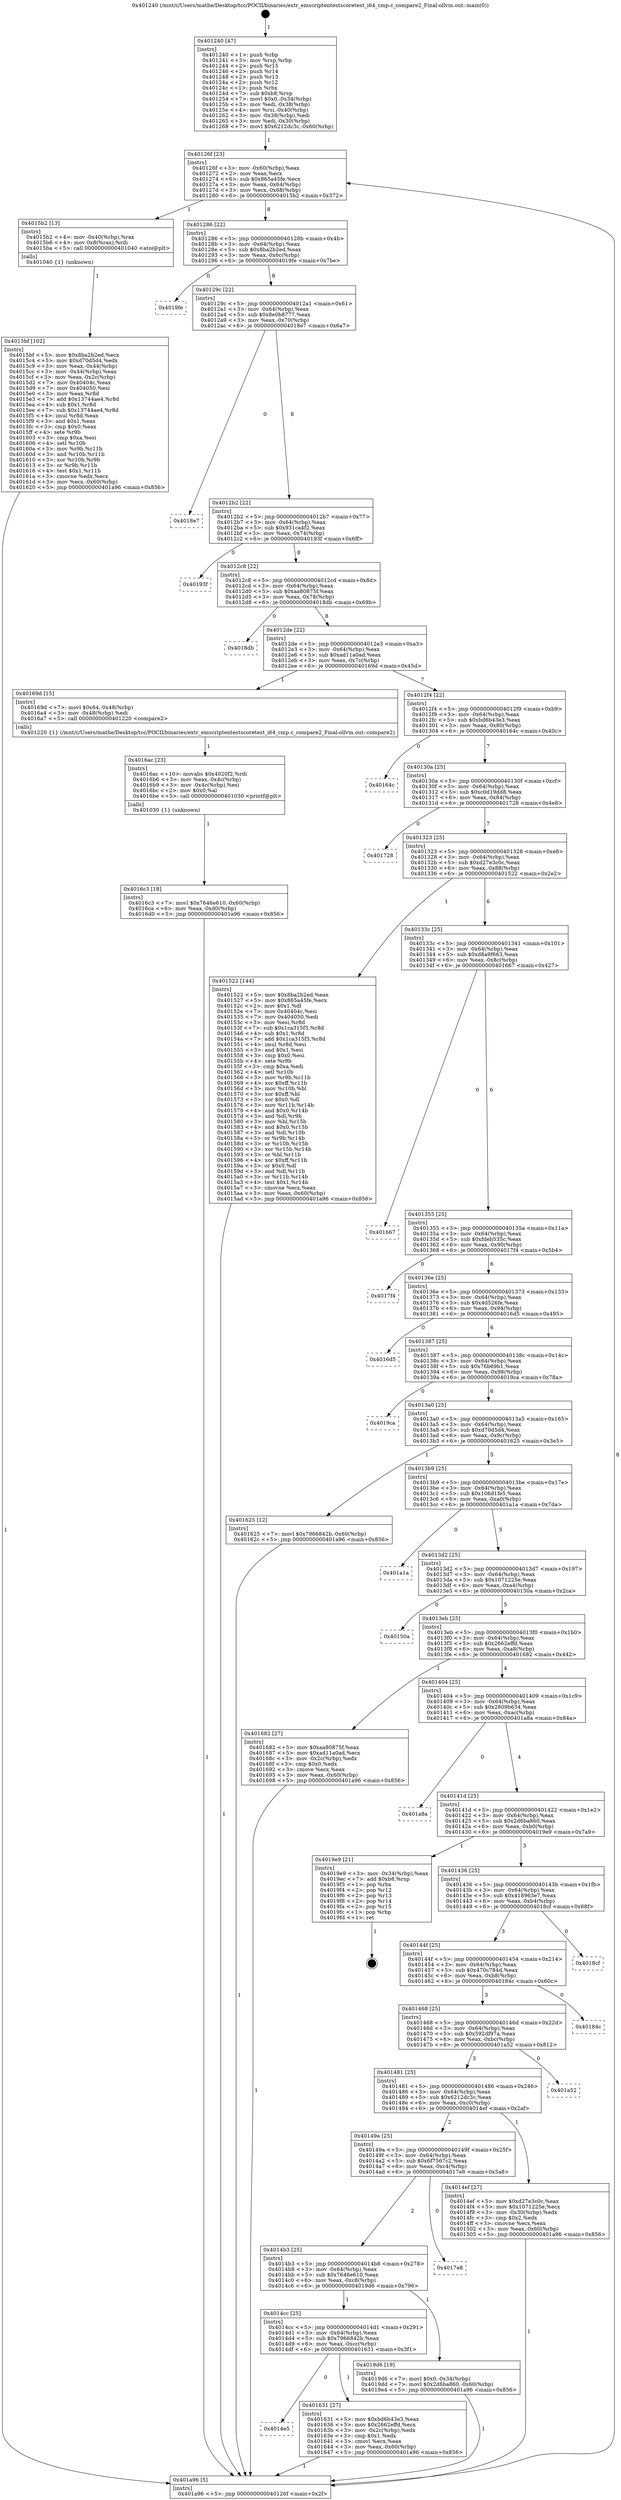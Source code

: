 digraph "0x401240" {
  label = "0x401240 (/mnt/c/Users/mathe/Desktop/tcc/POCII/binaries/extr_emscriptentestscoretest_i64_cmp.c_compare2_Final-ollvm.out::main(0))"
  labelloc = "t"
  node[shape=record]

  Entry [label="",width=0.3,height=0.3,shape=circle,fillcolor=black,style=filled]
  "0x40126f" [label="{
     0x40126f [23]\l
     | [instrs]\l
     &nbsp;&nbsp;0x40126f \<+3\>: mov -0x60(%rbp),%eax\l
     &nbsp;&nbsp;0x401272 \<+2\>: mov %eax,%ecx\l
     &nbsp;&nbsp;0x401274 \<+6\>: sub $0x865a45fe,%ecx\l
     &nbsp;&nbsp;0x40127a \<+3\>: mov %eax,-0x64(%rbp)\l
     &nbsp;&nbsp;0x40127d \<+3\>: mov %ecx,-0x68(%rbp)\l
     &nbsp;&nbsp;0x401280 \<+6\>: je 00000000004015b2 \<main+0x372\>\l
  }"]
  "0x4015b2" [label="{
     0x4015b2 [13]\l
     | [instrs]\l
     &nbsp;&nbsp;0x4015b2 \<+4\>: mov -0x40(%rbp),%rax\l
     &nbsp;&nbsp;0x4015b6 \<+4\>: mov 0x8(%rax),%rdi\l
     &nbsp;&nbsp;0x4015ba \<+5\>: call 0000000000401040 \<atoi@plt\>\l
     | [calls]\l
     &nbsp;&nbsp;0x401040 \{1\} (unknown)\l
  }"]
  "0x401286" [label="{
     0x401286 [22]\l
     | [instrs]\l
     &nbsp;&nbsp;0x401286 \<+5\>: jmp 000000000040128b \<main+0x4b\>\l
     &nbsp;&nbsp;0x40128b \<+3\>: mov -0x64(%rbp),%eax\l
     &nbsp;&nbsp;0x40128e \<+5\>: sub $0x8ba2b2ed,%eax\l
     &nbsp;&nbsp;0x401293 \<+3\>: mov %eax,-0x6c(%rbp)\l
     &nbsp;&nbsp;0x401296 \<+6\>: je 00000000004019fe \<main+0x7be\>\l
  }"]
  Exit [label="",width=0.3,height=0.3,shape=circle,fillcolor=black,style=filled,peripheries=2]
  "0x4019fe" [label="{
     0x4019fe\l
  }", style=dashed]
  "0x40129c" [label="{
     0x40129c [22]\l
     | [instrs]\l
     &nbsp;&nbsp;0x40129c \<+5\>: jmp 00000000004012a1 \<main+0x61\>\l
     &nbsp;&nbsp;0x4012a1 \<+3\>: mov -0x64(%rbp),%eax\l
     &nbsp;&nbsp;0x4012a4 \<+5\>: sub $0x8e0b8777,%eax\l
     &nbsp;&nbsp;0x4012a9 \<+3\>: mov %eax,-0x70(%rbp)\l
     &nbsp;&nbsp;0x4012ac \<+6\>: je 00000000004018e7 \<main+0x6a7\>\l
  }"]
  "0x4016c3" [label="{
     0x4016c3 [18]\l
     | [instrs]\l
     &nbsp;&nbsp;0x4016c3 \<+7\>: movl $0x7646e610,-0x60(%rbp)\l
     &nbsp;&nbsp;0x4016ca \<+6\>: mov %eax,-0xd0(%rbp)\l
     &nbsp;&nbsp;0x4016d0 \<+5\>: jmp 0000000000401a96 \<main+0x856\>\l
  }"]
  "0x4018e7" [label="{
     0x4018e7\l
  }", style=dashed]
  "0x4012b2" [label="{
     0x4012b2 [22]\l
     | [instrs]\l
     &nbsp;&nbsp;0x4012b2 \<+5\>: jmp 00000000004012b7 \<main+0x77\>\l
     &nbsp;&nbsp;0x4012b7 \<+3\>: mov -0x64(%rbp),%eax\l
     &nbsp;&nbsp;0x4012ba \<+5\>: sub $0x931ca4f2,%eax\l
     &nbsp;&nbsp;0x4012bf \<+3\>: mov %eax,-0x74(%rbp)\l
     &nbsp;&nbsp;0x4012c2 \<+6\>: je 000000000040193f \<main+0x6ff\>\l
  }"]
  "0x4016ac" [label="{
     0x4016ac [23]\l
     | [instrs]\l
     &nbsp;&nbsp;0x4016ac \<+10\>: movabs $0x4020f2,%rdi\l
     &nbsp;&nbsp;0x4016b6 \<+3\>: mov %eax,-0x4c(%rbp)\l
     &nbsp;&nbsp;0x4016b9 \<+3\>: mov -0x4c(%rbp),%esi\l
     &nbsp;&nbsp;0x4016bc \<+2\>: mov $0x0,%al\l
     &nbsp;&nbsp;0x4016be \<+5\>: call 0000000000401030 \<printf@plt\>\l
     | [calls]\l
     &nbsp;&nbsp;0x401030 \{1\} (unknown)\l
  }"]
  "0x40193f" [label="{
     0x40193f\l
  }", style=dashed]
  "0x4012c8" [label="{
     0x4012c8 [22]\l
     | [instrs]\l
     &nbsp;&nbsp;0x4012c8 \<+5\>: jmp 00000000004012cd \<main+0x8d\>\l
     &nbsp;&nbsp;0x4012cd \<+3\>: mov -0x64(%rbp),%eax\l
     &nbsp;&nbsp;0x4012d0 \<+5\>: sub $0xaa80875f,%eax\l
     &nbsp;&nbsp;0x4012d5 \<+3\>: mov %eax,-0x78(%rbp)\l
     &nbsp;&nbsp;0x4012d8 \<+6\>: je 00000000004018db \<main+0x69b\>\l
  }"]
  "0x4014e5" [label="{
     0x4014e5\l
  }", style=dashed]
  "0x4018db" [label="{
     0x4018db\l
  }", style=dashed]
  "0x4012de" [label="{
     0x4012de [22]\l
     | [instrs]\l
     &nbsp;&nbsp;0x4012de \<+5\>: jmp 00000000004012e3 \<main+0xa3\>\l
     &nbsp;&nbsp;0x4012e3 \<+3\>: mov -0x64(%rbp),%eax\l
     &nbsp;&nbsp;0x4012e6 \<+5\>: sub $0xad11a0ad,%eax\l
     &nbsp;&nbsp;0x4012eb \<+3\>: mov %eax,-0x7c(%rbp)\l
     &nbsp;&nbsp;0x4012ee \<+6\>: je 000000000040169d \<main+0x45d\>\l
  }"]
  "0x401631" [label="{
     0x401631 [27]\l
     | [instrs]\l
     &nbsp;&nbsp;0x401631 \<+5\>: mov $0xbd6b43e3,%eax\l
     &nbsp;&nbsp;0x401636 \<+5\>: mov $0x2662effd,%ecx\l
     &nbsp;&nbsp;0x40163b \<+3\>: mov -0x2c(%rbp),%edx\l
     &nbsp;&nbsp;0x40163e \<+3\>: cmp $0x1,%edx\l
     &nbsp;&nbsp;0x401641 \<+3\>: cmovl %ecx,%eax\l
     &nbsp;&nbsp;0x401644 \<+3\>: mov %eax,-0x60(%rbp)\l
     &nbsp;&nbsp;0x401647 \<+5\>: jmp 0000000000401a96 \<main+0x856\>\l
  }"]
  "0x40169d" [label="{
     0x40169d [15]\l
     | [instrs]\l
     &nbsp;&nbsp;0x40169d \<+7\>: movl $0x64,-0x48(%rbp)\l
     &nbsp;&nbsp;0x4016a4 \<+3\>: mov -0x48(%rbp),%edi\l
     &nbsp;&nbsp;0x4016a7 \<+5\>: call 0000000000401220 \<compare2\>\l
     | [calls]\l
     &nbsp;&nbsp;0x401220 \{1\} (/mnt/c/Users/mathe/Desktop/tcc/POCII/binaries/extr_emscriptentestscoretest_i64_cmp.c_compare2_Final-ollvm.out::compare2)\l
  }"]
  "0x4012f4" [label="{
     0x4012f4 [22]\l
     | [instrs]\l
     &nbsp;&nbsp;0x4012f4 \<+5\>: jmp 00000000004012f9 \<main+0xb9\>\l
     &nbsp;&nbsp;0x4012f9 \<+3\>: mov -0x64(%rbp),%eax\l
     &nbsp;&nbsp;0x4012fc \<+5\>: sub $0xbd6b43e3,%eax\l
     &nbsp;&nbsp;0x401301 \<+3\>: mov %eax,-0x80(%rbp)\l
     &nbsp;&nbsp;0x401304 \<+6\>: je 000000000040164c \<main+0x40c\>\l
  }"]
  "0x4014cc" [label="{
     0x4014cc [25]\l
     | [instrs]\l
     &nbsp;&nbsp;0x4014cc \<+5\>: jmp 00000000004014d1 \<main+0x291\>\l
     &nbsp;&nbsp;0x4014d1 \<+3\>: mov -0x64(%rbp),%eax\l
     &nbsp;&nbsp;0x4014d4 \<+5\>: sub $0x7966842b,%eax\l
     &nbsp;&nbsp;0x4014d9 \<+6\>: mov %eax,-0xcc(%rbp)\l
     &nbsp;&nbsp;0x4014df \<+6\>: je 0000000000401631 \<main+0x3f1\>\l
  }"]
  "0x40164c" [label="{
     0x40164c\l
  }", style=dashed]
  "0x40130a" [label="{
     0x40130a [25]\l
     | [instrs]\l
     &nbsp;&nbsp;0x40130a \<+5\>: jmp 000000000040130f \<main+0xcf\>\l
     &nbsp;&nbsp;0x40130f \<+3\>: mov -0x64(%rbp),%eax\l
     &nbsp;&nbsp;0x401312 \<+5\>: sub $0xc0d19dd8,%eax\l
     &nbsp;&nbsp;0x401317 \<+6\>: mov %eax,-0x84(%rbp)\l
     &nbsp;&nbsp;0x40131d \<+6\>: je 0000000000401728 \<main+0x4e8\>\l
  }"]
  "0x4019d6" [label="{
     0x4019d6 [19]\l
     | [instrs]\l
     &nbsp;&nbsp;0x4019d6 \<+7\>: movl $0x0,-0x34(%rbp)\l
     &nbsp;&nbsp;0x4019dd \<+7\>: movl $0x2d6ba860,-0x60(%rbp)\l
     &nbsp;&nbsp;0x4019e4 \<+5\>: jmp 0000000000401a96 \<main+0x856\>\l
  }"]
  "0x401728" [label="{
     0x401728\l
  }", style=dashed]
  "0x401323" [label="{
     0x401323 [25]\l
     | [instrs]\l
     &nbsp;&nbsp;0x401323 \<+5\>: jmp 0000000000401328 \<main+0xe8\>\l
     &nbsp;&nbsp;0x401328 \<+3\>: mov -0x64(%rbp),%eax\l
     &nbsp;&nbsp;0x40132b \<+5\>: sub $0xd27e3c0c,%eax\l
     &nbsp;&nbsp;0x401330 \<+6\>: mov %eax,-0x88(%rbp)\l
     &nbsp;&nbsp;0x401336 \<+6\>: je 0000000000401522 \<main+0x2e2\>\l
  }"]
  "0x4014b3" [label="{
     0x4014b3 [25]\l
     | [instrs]\l
     &nbsp;&nbsp;0x4014b3 \<+5\>: jmp 00000000004014b8 \<main+0x278\>\l
     &nbsp;&nbsp;0x4014b8 \<+3\>: mov -0x64(%rbp),%eax\l
     &nbsp;&nbsp;0x4014bb \<+5\>: sub $0x7646e610,%eax\l
     &nbsp;&nbsp;0x4014c0 \<+6\>: mov %eax,-0xc8(%rbp)\l
     &nbsp;&nbsp;0x4014c6 \<+6\>: je 00000000004019d6 \<main+0x796\>\l
  }"]
  "0x401522" [label="{
     0x401522 [144]\l
     | [instrs]\l
     &nbsp;&nbsp;0x401522 \<+5\>: mov $0x8ba2b2ed,%eax\l
     &nbsp;&nbsp;0x401527 \<+5\>: mov $0x865a45fe,%ecx\l
     &nbsp;&nbsp;0x40152c \<+2\>: mov $0x1,%dl\l
     &nbsp;&nbsp;0x40152e \<+7\>: mov 0x40404c,%esi\l
     &nbsp;&nbsp;0x401535 \<+7\>: mov 0x404050,%edi\l
     &nbsp;&nbsp;0x40153c \<+3\>: mov %esi,%r8d\l
     &nbsp;&nbsp;0x40153f \<+7\>: sub $0x1ca315f3,%r8d\l
     &nbsp;&nbsp;0x401546 \<+4\>: sub $0x1,%r8d\l
     &nbsp;&nbsp;0x40154a \<+7\>: add $0x1ca315f3,%r8d\l
     &nbsp;&nbsp;0x401551 \<+4\>: imul %r8d,%esi\l
     &nbsp;&nbsp;0x401555 \<+3\>: and $0x1,%esi\l
     &nbsp;&nbsp;0x401558 \<+3\>: cmp $0x0,%esi\l
     &nbsp;&nbsp;0x40155b \<+4\>: sete %r9b\l
     &nbsp;&nbsp;0x40155f \<+3\>: cmp $0xa,%edi\l
     &nbsp;&nbsp;0x401562 \<+4\>: setl %r10b\l
     &nbsp;&nbsp;0x401566 \<+3\>: mov %r9b,%r11b\l
     &nbsp;&nbsp;0x401569 \<+4\>: xor $0xff,%r11b\l
     &nbsp;&nbsp;0x40156d \<+3\>: mov %r10b,%bl\l
     &nbsp;&nbsp;0x401570 \<+3\>: xor $0xff,%bl\l
     &nbsp;&nbsp;0x401573 \<+3\>: xor $0x0,%dl\l
     &nbsp;&nbsp;0x401576 \<+3\>: mov %r11b,%r14b\l
     &nbsp;&nbsp;0x401579 \<+4\>: and $0x0,%r14b\l
     &nbsp;&nbsp;0x40157d \<+3\>: and %dl,%r9b\l
     &nbsp;&nbsp;0x401580 \<+3\>: mov %bl,%r15b\l
     &nbsp;&nbsp;0x401583 \<+4\>: and $0x0,%r15b\l
     &nbsp;&nbsp;0x401587 \<+3\>: and %dl,%r10b\l
     &nbsp;&nbsp;0x40158a \<+3\>: or %r9b,%r14b\l
     &nbsp;&nbsp;0x40158d \<+3\>: or %r10b,%r15b\l
     &nbsp;&nbsp;0x401590 \<+3\>: xor %r15b,%r14b\l
     &nbsp;&nbsp;0x401593 \<+3\>: or %bl,%r11b\l
     &nbsp;&nbsp;0x401596 \<+4\>: xor $0xff,%r11b\l
     &nbsp;&nbsp;0x40159a \<+3\>: or $0x0,%dl\l
     &nbsp;&nbsp;0x40159d \<+3\>: and %dl,%r11b\l
     &nbsp;&nbsp;0x4015a0 \<+3\>: or %r11b,%r14b\l
     &nbsp;&nbsp;0x4015a3 \<+4\>: test $0x1,%r14b\l
     &nbsp;&nbsp;0x4015a7 \<+3\>: cmovne %ecx,%eax\l
     &nbsp;&nbsp;0x4015aa \<+3\>: mov %eax,-0x60(%rbp)\l
     &nbsp;&nbsp;0x4015ad \<+5\>: jmp 0000000000401a96 \<main+0x856\>\l
  }"]
  "0x40133c" [label="{
     0x40133c [25]\l
     | [instrs]\l
     &nbsp;&nbsp;0x40133c \<+5\>: jmp 0000000000401341 \<main+0x101\>\l
     &nbsp;&nbsp;0x401341 \<+3\>: mov -0x64(%rbp),%eax\l
     &nbsp;&nbsp;0x401344 \<+5\>: sub $0xd8a9f663,%eax\l
     &nbsp;&nbsp;0x401349 \<+6\>: mov %eax,-0x8c(%rbp)\l
     &nbsp;&nbsp;0x40134f \<+6\>: je 0000000000401667 \<main+0x427\>\l
  }"]
  "0x4017e8" [label="{
     0x4017e8\l
  }", style=dashed]
  "0x401667" [label="{
     0x401667\l
  }", style=dashed]
  "0x401355" [label="{
     0x401355 [25]\l
     | [instrs]\l
     &nbsp;&nbsp;0x401355 \<+5\>: jmp 000000000040135a \<main+0x11a\>\l
     &nbsp;&nbsp;0x40135a \<+3\>: mov -0x64(%rbp),%eax\l
     &nbsp;&nbsp;0x40135d \<+5\>: sub $0xfdeb535c,%eax\l
     &nbsp;&nbsp;0x401362 \<+6\>: mov %eax,-0x90(%rbp)\l
     &nbsp;&nbsp;0x401368 \<+6\>: je 00000000004017f4 \<main+0x5b4\>\l
  }"]
  "0x4015bf" [label="{
     0x4015bf [102]\l
     | [instrs]\l
     &nbsp;&nbsp;0x4015bf \<+5\>: mov $0x8ba2b2ed,%ecx\l
     &nbsp;&nbsp;0x4015c4 \<+5\>: mov $0xd70d5d4,%edx\l
     &nbsp;&nbsp;0x4015c9 \<+3\>: mov %eax,-0x44(%rbp)\l
     &nbsp;&nbsp;0x4015cc \<+3\>: mov -0x44(%rbp),%eax\l
     &nbsp;&nbsp;0x4015cf \<+3\>: mov %eax,-0x2c(%rbp)\l
     &nbsp;&nbsp;0x4015d2 \<+7\>: mov 0x40404c,%eax\l
     &nbsp;&nbsp;0x4015d9 \<+7\>: mov 0x404050,%esi\l
     &nbsp;&nbsp;0x4015e0 \<+3\>: mov %eax,%r8d\l
     &nbsp;&nbsp;0x4015e3 \<+7\>: add $0x13744ae4,%r8d\l
     &nbsp;&nbsp;0x4015ea \<+4\>: sub $0x1,%r8d\l
     &nbsp;&nbsp;0x4015ee \<+7\>: sub $0x13744ae4,%r8d\l
     &nbsp;&nbsp;0x4015f5 \<+4\>: imul %r8d,%eax\l
     &nbsp;&nbsp;0x4015f9 \<+3\>: and $0x1,%eax\l
     &nbsp;&nbsp;0x4015fc \<+3\>: cmp $0x0,%eax\l
     &nbsp;&nbsp;0x4015ff \<+4\>: sete %r9b\l
     &nbsp;&nbsp;0x401603 \<+3\>: cmp $0xa,%esi\l
     &nbsp;&nbsp;0x401606 \<+4\>: setl %r10b\l
     &nbsp;&nbsp;0x40160a \<+3\>: mov %r9b,%r11b\l
     &nbsp;&nbsp;0x40160d \<+3\>: and %r10b,%r11b\l
     &nbsp;&nbsp;0x401610 \<+3\>: xor %r10b,%r9b\l
     &nbsp;&nbsp;0x401613 \<+3\>: or %r9b,%r11b\l
     &nbsp;&nbsp;0x401616 \<+4\>: test $0x1,%r11b\l
     &nbsp;&nbsp;0x40161a \<+3\>: cmovne %edx,%ecx\l
     &nbsp;&nbsp;0x40161d \<+3\>: mov %ecx,-0x60(%rbp)\l
     &nbsp;&nbsp;0x401620 \<+5\>: jmp 0000000000401a96 \<main+0x856\>\l
  }"]
  "0x4017f4" [label="{
     0x4017f4\l
  }", style=dashed]
  "0x40136e" [label="{
     0x40136e [25]\l
     | [instrs]\l
     &nbsp;&nbsp;0x40136e \<+5\>: jmp 0000000000401373 \<main+0x133\>\l
     &nbsp;&nbsp;0x401373 \<+3\>: mov -0x64(%rbp),%eax\l
     &nbsp;&nbsp;0x401376 \<+5\>: sub $0x4d526fe,%eax\l
     &nbsp;&nbsp;0x40137b \<+6\>: mov %eax,-0x94(%rbp)\l
     &nbsp;&nbsp;0x401381 \<+6\>: je 00000000004016d5 \<main+0x495\>\l
  }"]
  "0x401240" [label="{
     0x401240 [47]\l
     | [instrs]\l
     &nbsp;&nbsp;0x401240 \<+1\>: push %rbp\l
     &nbsp;&nbsp;0x401241 \<+3\>: mov %rsp,%rbp\l
     &nbsp;&nbsp;0x401244 \<+2\>: push %r15\l
     &nbsp;&nbsp;0x401246 \<+2\>: push %r14\l
     &nbsp;&nbsp;0x401248 \<+2\>: push %r13\l
     &nbsp;&nbsp;0x40124a \<+2\>: push %r12\l
     &nbsp;&nbsp;0x40124c \<+1\>: push %rbx\l
     &nbsp;&nbsp;0x40124d \<+7\>: sub $0xb8,%rsp\l
     &nbsp;&nbsp;0x401254 \<+7\>: movl $0x0,-0x34(%rbp)\l
     &nbsp;&nbsp;0x40125b \<+3\>: mov %edi,-0x38(%rbp)\l
     &nbsp;&nbsp;0x40125e \<+4\>: mov %rsi,-0x40(%rbp)\l
     &nbsp;&nbsp;0x401262 \<+3\>: mov -0x38(%rbp),%edi\l
     &nbsp;&nbsp;0x401265 \<+3\>: mov %edi,-0x30(%rbp)\l
     &nbsp;&nbsp;0x401268 \<+7\>: movl $0x6212dc3c,-0x60(%rbp)\l
  }"]
  "0x4016d5" [label="{
     0x4016d5\l
  }", style=dashed]
  "0x401387" [label="{
     0x401387 [25]\l
     | [instrs]\l
     &nbsp;&nbsp;0x401387 \<+5\>: jmp 000000000040138c \<main+0x14c\>\l
     &nbsp;&nbsp;0x40138c \<+3\>: mov -0x64(%rbp),%eax\l
     &nbsp;&nbsp;0x40138f \<+5\>: sub $0x76b69b1,%eax\l
     &nbsp;&nbsp;0x401394 \<+6\>: mov %eax,-0x98(%rbp)\l
     &nbsp;&nbsp;0x40139a \<+6\>: je 00000000004019ca \<main+0x78a\>\l
  }"]
  "0x401a96" [label="{
     0x401a96 [5]\l
     | [instrs]\l
     &nbsp;&nbsp;0x401a96 \<+5\>: jmp 000000000040126f \<main+0x2f\>\l
  }"]
  "0x4019ca" [label="{
     0x4019ca\l
  }", style=dashed]
  "0x4013a0" [label="{
     0x4013a0 [25]\l
     | [instrs]\l
     &nbsp;&nbsp;0x4013a0 \<+5\>: jmp 00000000004013a5 \<main+0x165\>\l
     &nbsp;&nbsp;0x4013a5 \<+3\>: mov -0x64(%rbp),%eax\l
     &nbsp;&nbsp;0x4013a8 \<+5\>: sub $0xd70d5d4,%eax\l
     &nbsp;&nbsp;0x4013ad \<+6\>: mov %eax,-0x9c(%rbp)\l
     &nbsp;&nbsp;0x4013b3 \<+6\>: je 0000000000401625 \<main+0x3e5\>\l
  }"]
  "0x40149a" [label="{
     0x40149a [25]\l
     | [instrs]\l
     &nbsp;&nbsp;0x40149a \<+5\>: jmp 000000000040149f \<main+0x25f\>\l
     &nbsp;&nbsp;0x40149f \<+3\>: mov -0x64(%rbp),%eax\l
     &nbsp;&nbsp;0x4014a2 \<+5\>: sub $0x6f7567c2,%eax\l
     &nbsp;&nbsp;0x4014a7 \<+6\>: mov %eax,-0xc4(%rbp)\l
     &nbsp;&nbsp;0x4014ad \<+6\>: je 00000000004017e8 \<main+0x5a8\>\l
  }"]
  "0x401625" [label="{
     0x401625 [12]\l
     | [instrs]\l
     &nbsp;&nbsp;0x401625 \<+7\>: movl $0x7966842b,-0x60(%rbp)\l
     &nbsp;&nbsp;0x40162c \<+5\>: jmp 0000000000401a96 \<main+0x856\>\l
  }"]
  "0x4013b9" [label="{
     0x4013b9 [25]\l
     | [instrs]\l
     &nbsp;&nbsp;0x4013b9 \<+5\>: jmp 00000000004013be \<main+0x17e\>\l
     &nbsp;&nbsp;0x4013be \<+3\>: mov -0x64(%rbp),%eax\l
     &nbsp;&nbsp;0x4013c1 \<+5\>: sub $0x106d1fe5,%eax\l
     &nbsp;&nbsp;0x4013c6 \<+6\>: mov %eax,-0xa0(%rbp)\l
     &nbsp;&nbsp;0x4013cc \<+6\>: je 0000000000401a1a \<main+0x7da\>\l
  }"]
  "0x4014ef" [label="{
     0x4014ef [27]\l
     | [instrs]\l
     &nbsp;&nbsp;0x4014ef \<+5\>: mov $0xd27e3c0c,%eax\l
     &nbsp;&nbsp;0x4014f4 \<+5\>: mov $0x1071225e,%ecx\l
     &nbsp;&nbsp;0x4014f9 \<+3\>: mov -0x30(%rbp),%edx\l
     &nbsp;&nbsp;0x4014fc \<+3\>: cmp $0x2,%edx\l
     &nbsp;&nbsp;0x4014ff \<+3\>: cmovne %ecx,%eax\l
     &nbsp;&nbsp;0x401502 \<+3\>: mov %eax,-0x60(%rbp)\l
     &nbsp;&nbsp;0x401505 \<+5\>: jmp 0000000000401a96 \<main+0x856\>\l
  }"]
  "0x401a1a" [label="{
     0x401a1a\l
  }", style=dashed]
  "0x4013d2" [label="{
     0x4013d2 [25]\l
     | [instrs]\l
     &nbsp;&nbsp;0x4013d2 \<+5\>: jmp 00000000004013d7 \<main+0x197\>\l
     &nbsp;&nbsp;0x4013d7 \<+3\>: mov -0x64(%rbp),%eax\l
     &nbsp;&nbsp;0x4013da \<+5\>: sub $0x1071225e,%eax\l
     &nbsp;&nbsp;0x4013df \<+6\>: mov %eax,-0xa4(%rbp)\l
     &nbsp;&nbsp;0x4013e5 \<+6\>: je 000000000040150a \<main+0x2ca\>\l
  }"]
  "0x401481" [label="{
     0x401481 [25]\l
     | [instrs]\l
     &nbsp;&nbsp;0x401481 \<+5\>: jmp 0000000000401486 \<main+0x246\>\l
     &nbsp;&nbsp;0x401486 \<+3\>: mov -0x64(%rbp),%eax\l
     &nbsp;&nbsp;0x401489 \<+5\>: sub $0x6212dc3c,%eax\l
     &nbsp;&nbsp;0x40148e \<+6\>: mov %eax,-0xc0(%rbp)\l
     &nbsp;&nbsp;0x401494 \<+6\>: je 00000000004014ef \<main+0x2af\>\l
  }"]
  "0x40150a" [label="{
     0x40150a\l
  }", style=dashed]
  "0x4013eb" [label="{
     0x4013eb [25]\l
     | [instrs]\l
     &nbsp;&nbsp;0x4013eb \<+5\>: jmp 00000000004013f0 \<main+0x1b0\>\l
     &nbsp;&nbsp;0x4013f0 \<+3\>: mov -0x64(%rbp),%eax\l
     &nbsp;&nbsp;0x4013f3 \<+5\>: sub $0x2662effd,%eax\l
     &nbsp;&nbsp;0x4013f8 \<+6\>: mov %eax,-0xa8(%rbp)\l
     &nbsp;&nbsp;0x4013fe \<+6\>: je 0000000000401682 \<main+0x442\>\l
  }"]
  "0x401a52" [label="{
     0x401a52\l
  }", style=dashed]
  "0x401682" [label="{
     0x401682 [27]\l
     | [instrs]\l
     &nbsp;&nbsp;0x401682 \<+5\>: mov $0xaa80875f,%eax\l
     &nbsp;&nbsp;0x401687 \<+5\>: mov $0xad11a0ad,%ecx\l
     &nbsp;&nbsp;0x40168c \<+3\>: mov -0x2c(%rbp),%edx\l
     &nbsp;&nbsp;0x40168f \<+3\>: cmp $0x0,%edx\l
     &nbsp;&nbsp;0x401692 \<+3\>: cmove %ecx,%eax\l
     &nbsp;&nbsp;0x401695 \<+3\>: mov %eax,-0x60(%rbp)\l
     &nbsp;&nbsp;0x401698 \<+5\>: jmp 0000000000401a96 \<main+0x856\>\l
  }"]
  "0x401404" [label="{
     0x401404 [25]\l
     | [instrs]\l
     &nbsp;&nbsp;0x401404 \<+5\>: jmp 0000000000401409 \<main+0x1c9\>\l
     &nbsp;&nbsp;0x401409 \<+3\>: mov -0x64(%rbp),%eax\l
     &nbsp;&nbsp;0x40140c \<+5\>: sub $0x2809b634,%eax\l
     &nbsp;&nbsp;0x401411 \<+6\>: mov %eax,-0xac(%rbp)\l
     &nbsp;&nbsp;0x401417 \<+6\>: je 0000000000401a8a \<main+0x84a\>\l
  }"]
  "0x401468" [label="{
     0x401468 [25]\l
     | [instrs]\l
     &nbsp;&nbsp;0x401468 \<+5\>: jmp 000000000040146d \<main+0x22d\>\l
     &nbsp;&nbsp;0x40146d \<+3\>: mov -0x64(%rbp),%eax\l
     &nbsp;&nbsp;0x401470 \<+5\>: sub $0x592df97a,%eax\l
     &nbsp;&nbsp;0x401475 \<+6\>: mov %eax,-0xbc(%rbp)\l
     &nbsp;&nbsp;0x40147b \<+6\>: je 0000000000401a52 \<main+0x812\>\l
  }"]
  "0x401a8a" [label="{
     0x401a8a\l
  }", style=dashed]
  "0x40141d" [label="{
     0x40141d [25]\l
     | [instrs]\l
     &nbsp;&nbsp;0x40141d \<+5\>: jmp 0000000000401422 \<main+0x1e2\>\l
     &nbsp;&nbsp;0x401422 \<+3\>: mov -0x64(%rbp),%eax\l
     &nbsp;&nbsp;0x401425 \<+5\>: sub $0x2d6ba860,%eax\l
     &nbsp;&nbsp;0x40142a \<+6\>: mov %eax,-0xb0(%rbp)\l
     &nbsp;&nbsp;0x401430 \<+6\>: je 00000000004019e9 \<main+0x7a9\>\l
  }"]
  "0x40184c" [label="{
     0x40184c\l
  }", style=dashed]
  "0x4019e9" [label="{
     0x4019e9 [21]\l
     | [instrs]\l
     &nbsp;&nbsp;0x4019e9 \<+3\>: mov -0x34(%rbp),%eax\l
     &nbsp;&nbsp;0x4019ec \<+7\>: add $0xb8,%rsp\l
     &nbsp;&nbsp;0x4019f3 \<+1\>: pop %rbx\l
     &nbsp;&nbsp;0x4019f4 \<+2\>: pop %r12\l
     &nbsp;&nbsp;0x4019f6 \<+2\>: pop %r13\l
     &nbsp;&nbsp;0x4019f8 \<+2\>: pop %r14\l
     &nbsp;&nbsp;0x4019fa \<+2\>: pop %r15\l
     &nbsp;&nbsp;0x4019fc \<+1\>: pop %rbp\l
     &nbsp;&nbsp;0x4019fd \<+1\>: ret\l
  }"]
  "0x401436" [label="{
     0x401436 [25]\l
     | [instrs]\l
     &nbsp;&nbsp;0x401436 \<+5\>: jmp 000000000040143b \<main+0x1fb\>\l
     &nbsp;&nbsp;0x40143b \<+3\>: mov -0x64(%rbp),%eax\l
     &nbsp;&nbsp;0x40143e \<+5\>: sub $0x418963e7,%eax\l
     &nbsp;&nbsp;0x401443 \<+6\>: mov %eax,-0xb4(%rbp)\l
     &nbsp;&nbsp;0x401449 \<+6\>: je 00000000004018cf \<main+0x68f\>\l
  }"]
  "0x40144f" [label="{
     0x40144f [25]\l
     | [instrs]\l
     &nbsp;&nbsp;0x40144f \<+5\>: jmp 0000000000401454 \<main+0x214\>\l
     &nbsp;&nbsp;0x401454 \<+3\>: mov -0x64(%rbp),%eax\l
     &nbsp;&nbsp;0x401457 \<+5\>: sub $0x470c784d,%eax\l
     &nbsp;&nbsp;0x40145c \<+6\>: mov %eax,-0xb8(%rbp)\l
     &nbsp;&nbsp;0x401462 \<+6\>: je 000000000040184c \<main+0x60c\>\l
  }"]
  "0x4018cf" [label="{
     0x4018cf\l
  }", style=dashed]
  Entry -> "0x401240" [label=" 1"]
  "0x40126f" -> "0x4015b2" [label=" 1"]
  "0x40126f" -> "0x401286" [label=" 8"]
  "0x4019e9" -> Exit [label=" 1"]
  "0x401286" -> "0x4019fe" [label=" 0"]
  "0x401286" -> "0x40129c" [label=" 8"]
  "0x4019d6" -> "0x401a96" [label=" 1"]
  "0x40129c" -> "0x4018e7" [label=" 0"]
  "0x40129c" -> "0x4012b2" [label=" 8"]
  "0x4016c3" -> "0x401a96" [label=" 1"]
  "0x4012b2" -> "0x40193f" [label=" 0"]
  "0x4012b2" -> "0x4012c8" [label=" 8"]
  "0x4016ac" -> "0x4016c3" [label=" 1"]
  "0x4012c8" -> "0x4018db" [label=" 0"]
  "0x4012c8" -> "0x4012de" [label=" 8"]
  "0x40169d" -> "0x4016ac" [label=" 1"]
  "0x4012de" -> "0x40169d" [label=" 1"]
  "0x4012de" -> "0x4012f4" [label=" 7"]
  "0x401682" -> "0x401a96" [label=" 1"]
  "0x4012f4" -> "0x40164c" [label=" 0"]
  "0x4012f4" -> "0x40130a" [label=" 7"]
  "0x4014cc" -> "0x4014e5" [label=" 0"]
  "0x40130a" -> "0x401728" [label=" 0"]
  "0x40130a" -> "0x401323" [label=" 7"]
  "0x4014cc" -> "0x401631" [label=" 1"]
  "0x401323" -> "0x401522" [label=" 1"]
  "0x401323" -> "0x40133c" [label=" 6"]
  "0x4014b3" -> "0x4014cc" [label=" 1"]
  "0x40133c" -> "0x401667" [label=" 0"]
  "0x40133c" -> "0x401355" [label=" 6"]
  "0x4014b3" -> "0x4019d6" [label=" 1"]
  "0x401355" -> "0x4017f4" [label=" 0"]
  "0x401355" -> "0x40136e" [label=" 6"]
  "0x40149a" -> "0x4014b3" [label=" 2"]
  "0x40136e" -> "0x4016d5" [label=" 0"]
  "0x40136e" -> "0x401387" [label=" 6"]
  "0x40149a" -> "0x4017e8" [label=" 0"]
  "0x401387" -> "0x4019ca" [label=" 0"]
  "0x401387" -> "0x4013a0" [label=" 6"]
  "0x401631" -> "0x401a96" [label=" 1"]
  "0x4013a0" -> "0x401625" [label=" 1"]
  "0x4013a0" -> "0x4013b9" [label=" 5"]
  "0x401625" -> "0x401a96" [label=" 1"]
  "0x4013b9" -> "0x401a1a" [label=" 0"]
  "0x4013b9" -> "0x4013d2" [label=" 5"]
  "0x4015bf" -> "0x401a96" [label=" 1"]
  "0x4013d2" -> "0x40150a" [label=" 0"]
  "0x4013d2" -> "0x4013eb" [label=" 5"]
  "0x401522" -> "0x401a96" [label=" 1"]
  "0x4013eb" -> "0x401682" [label=" 1"]
  "0x4013eb" -> "0x401404" [label=" 4"]
  "0x401a96" -> "0x40126f" [label=" 8"]
  "0x401404" -> "0x401a8a" [label=" 0"]
  "0x401404" -> "0x40141d" [label=" 4"]
  "0x4014ef" -> "0x401a96" [label=" 1"]
  "0x40141d" -> "0x4019e9" [label=" 1"]
  "0x40141d" -> "0x401436" [label=" 3"]
  "0x401481" -> "0x40149a" [label=" 2"]
  "0x401436" -> "0x4018cf" [label=" 0"]
  "0x401436" -> "0x40144f" [label=" 3"]
  "0x401481" -> "0x4014ef" [label=" 1"]
  "0x40144f" -> "0x40184c" [label=" 0"]
  "0x40144f" -> "0x401468" [label=" 3"]
  "0x401240" -> "0x40126f" [label=" 1"]
  "0x401468" -> "0x401a52" [label=" 0"]
  "0x401468" -> "0x401481" [label=" 3"]
  "0x4015b2" -> "0x4015bf" [label=" 1"]
}
